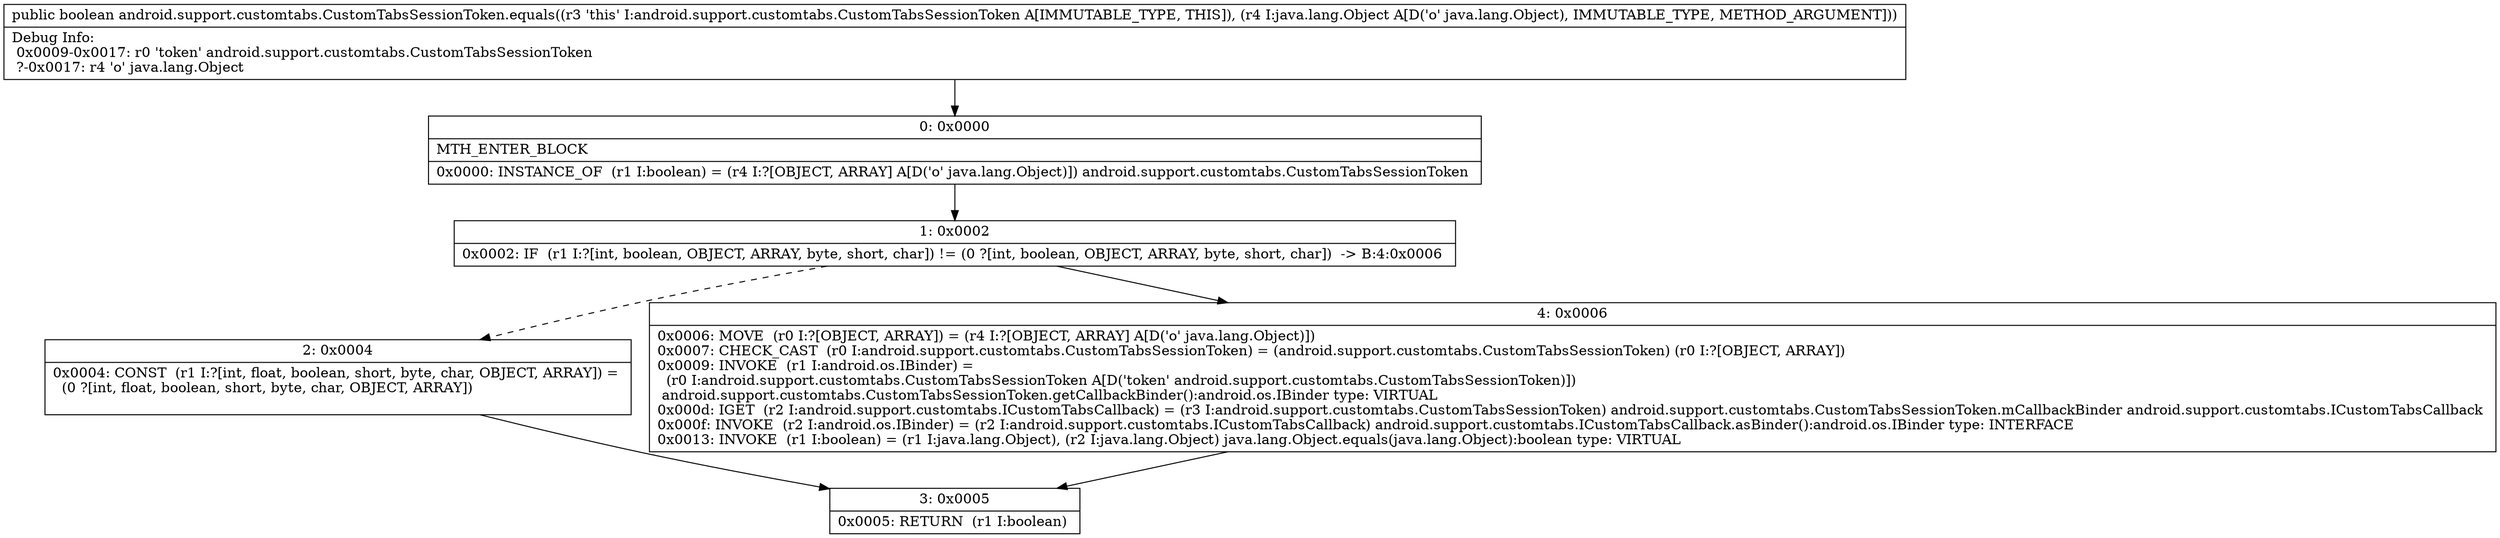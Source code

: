 digraph "CFG forandroid.support.customtabs.CustomTabsSessionToken.equals(Ljava\/lang\/Object;)Z" {
Node_0 [shape=record,label="{0\:\ 0x0000|MTH_ENTER_BLOCK\l|0x0000: INSTANCE_OF  (r1 I:boolean) = (r4 I:?[OBJECT, ARRAY] A[D('o' java.lang.Object)]) android.support.customtabs.CustomTabsSessionToken \l}"];
Node_1 [shape=record,label="{1\:\ 0x0002|0x0002: IF  (r1 I:?[int, boolean, OBJECT, ARRAY, byte, short, char]) != (0 ?[int, boolean, OBJECT, ARRAY, byte, short, char])  \-\> B:4:0x0006 \l}"];
Node_2 [shape=record,label="{2\:\ 0x0004|0x0004: CONST  (r1 I:?[int, float, boolean, short, byte, char, OBJECT, ARRAY]) = \l  (0 ?[int, float, boolean, short, byte, char, OBJECT, ARRAY])\l \l}"];
Node_3 [shape=record,label="{3\:\ 0x0005|0x0005: RETURN  (r1 I:boolean) \l}"];
Node_4 [shape=record,label="{4\:\ 0x0006|0x0006: MOVE  (r0 I:?[OBJECT, ARRAY]) = (r4 I:?[OBJECT, ARRAY] A[D('o' java.lang.Object)]) \l0x0007: CHECK_CAST  (r0 I:android.support.customtabs.CustomTabsSessionToken) = (android.support.customtabs.CustomTabsSessionToken) (r0 I:?[OBJECT, ARRAY]) \l0x0009: INVOKE  (r1 I:android.os.IBinder) = \l  (r0 I:android.support.customtabs.CustomTabsSessionToken A[D('token' android.support.customtabs.CustomTabsSessionToken)])\l android.support.customtabs.CustomTabsSessionToken.getCallbackBinder():android.os.IBinder type: VIRTUAL \l0x000d: IGET  (r2 I:android.support.customtabs.ICustomTabsCallback) = (r3 I:android.support.customtabs.CustomTabsSessionToken) android.support.customtabs.CustomTabsSessionToken.mCallbackBinder android.support.customtabs.ICustomTabsCallback \l0x000f: INVOKE  (r2 I:android.os.IBinder) = (r2 I:android.support.customtabs.ICustomTabsCallback) android.support.customtabs.ICustomTabsCallback.asBinder():android.os.IBinder type: INTERFACE \l0x0013: INVOKE  (r1 I:boolean) = (r1 I:java.lang.Object), (r2 I:java.lang.Object) java.lang.Object.equals(java.lang.Object):boolean type: VIRTUAL \l}"];
MethodNode[shape=record,label="{public boolean android.support.customtabs.CustomTabsSessionToken.equals((r3 'this' I:android.support.customtabs.CustomTabsSessionToken A[IMMUTABLE_TYPE, THIS]), (r4 I:java.lang.Object A[D('o' java.lang.Object), IMMUTABLE_TYPE, METHOD_ARGUMENT]))  | Debug Info:\l  0x0009\-0x0017: r0 'token' android.support.customtabs.CustomTabsSessionToken\l  ?\-0x0017: r4 'o' java.lang.Object\l}"];
MethodNode -> Node_0;
Node_0 -> Node_1;
Node_1 -> Node_2[style=dashed];
Node_1 -> Node_4;
Node_2 -> Node_3;
Node_4 -> Node_3;
}

